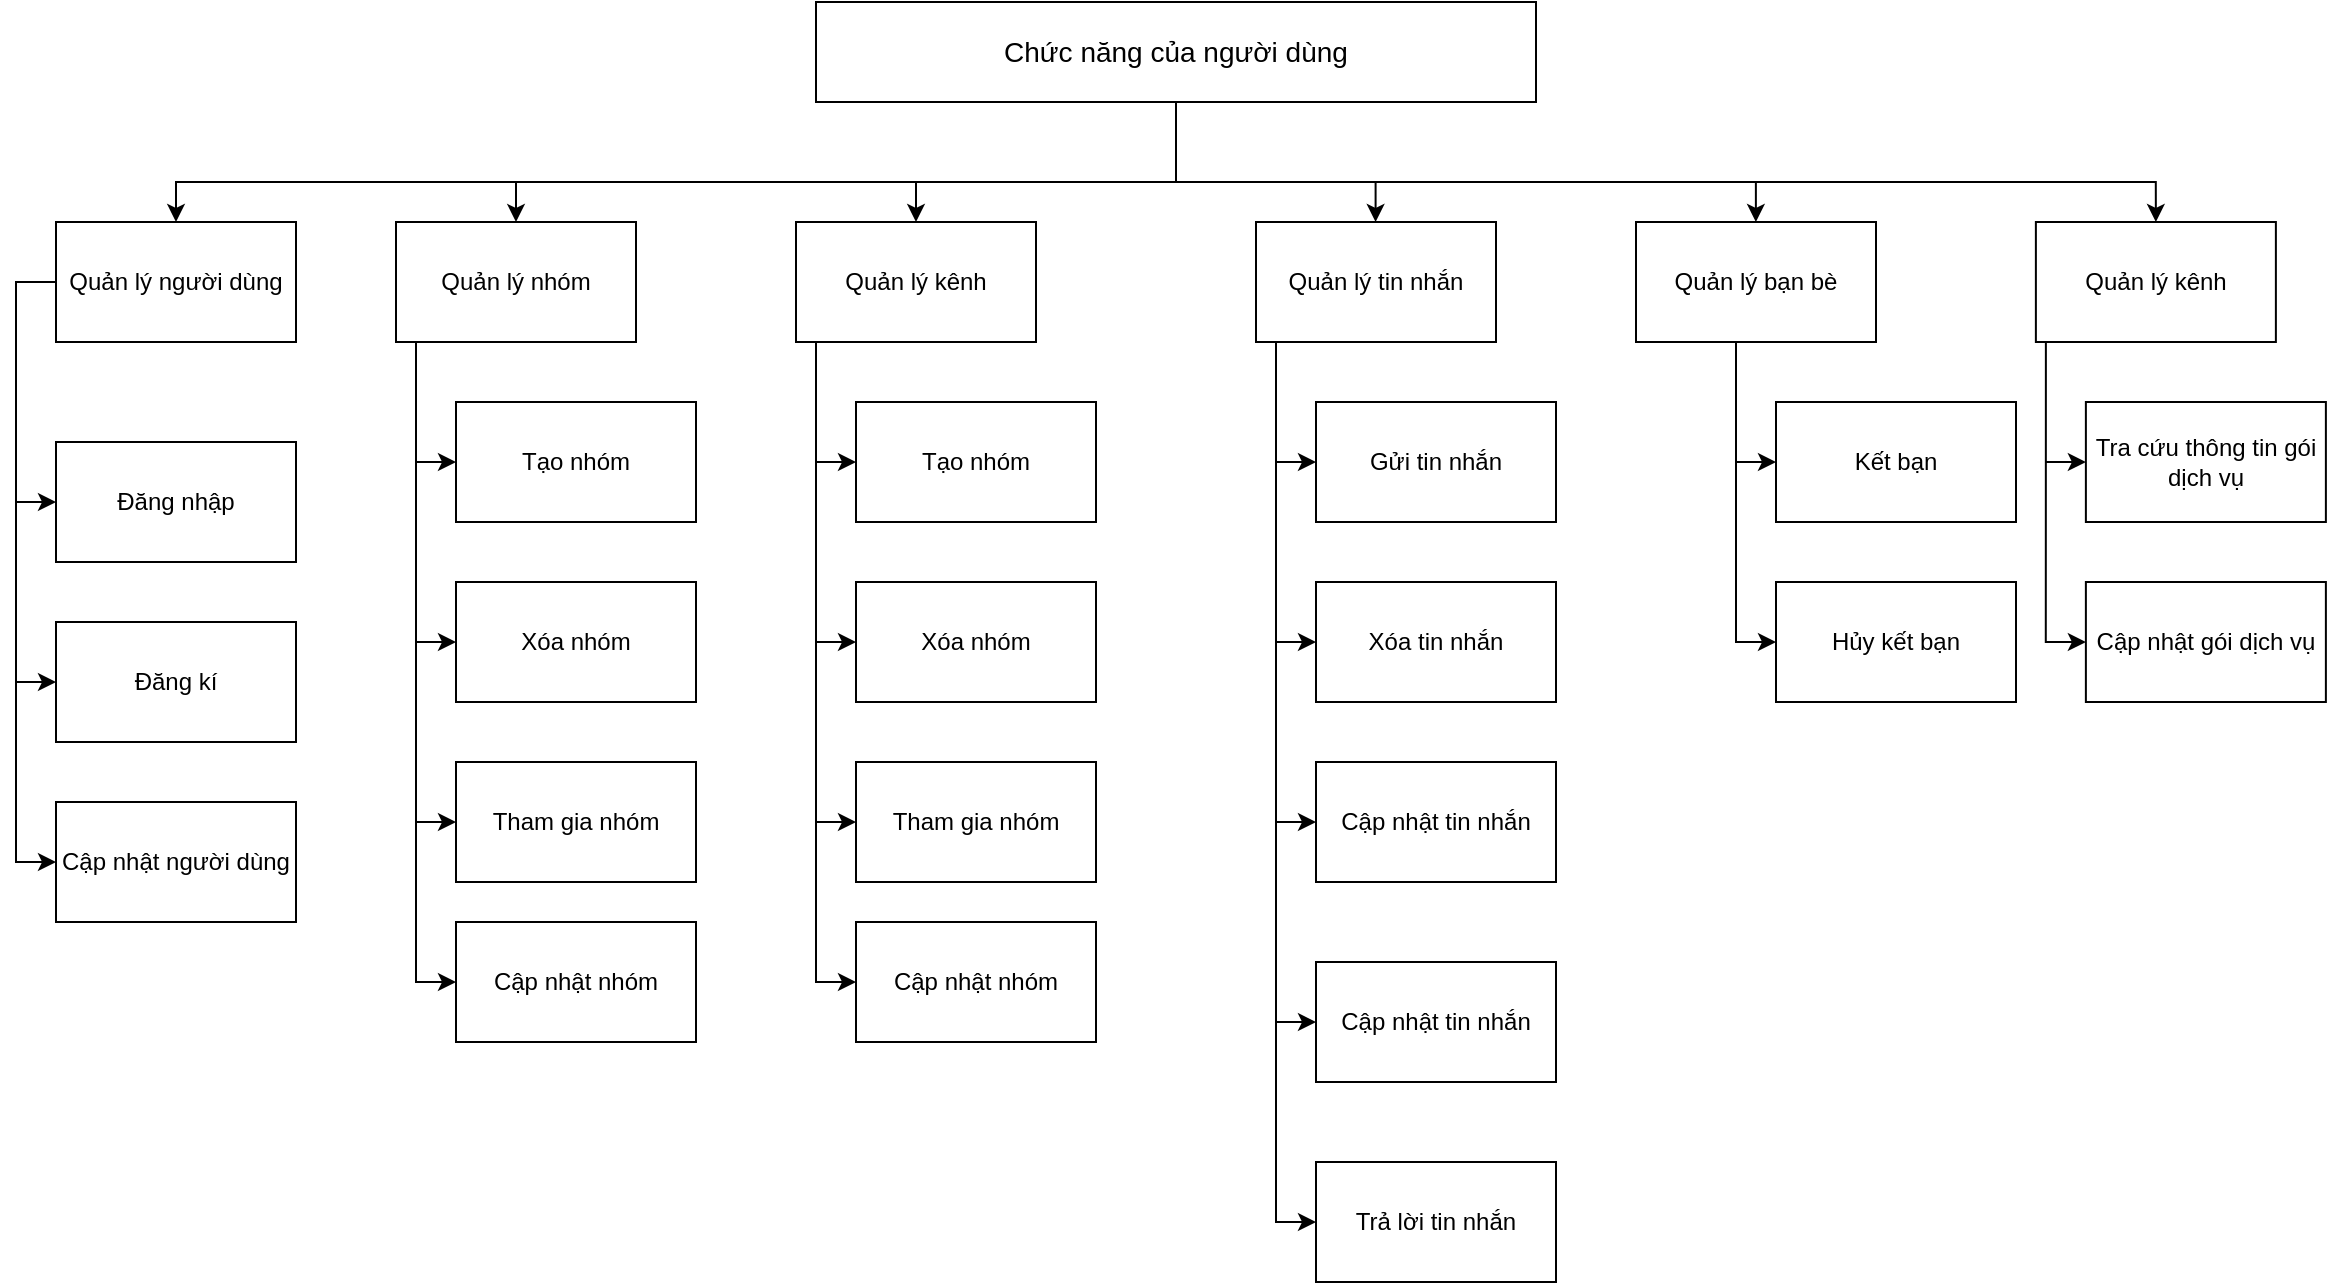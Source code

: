 <mxfile version="24.4.4" type="github">
  <diagram name="Page-1" id="b98fa263-6416-c6ec-5b7d-78bf54ef71d0">
    <mxGraphModel dx="1688" dy="875" grid="1" gridSize="10" guides="1" tooltips="1" connect="1" arrows="1" fold="1" page="1" pageScale="1.5" pageWidth="1169" pageHeight="826" background="none" math="0" shadow="0">
      <root>
        <mxCell id="0" style=";html=1;" />
        <mxCell id="1" style=";html=1;" parent="0" />
        <mxCell id="2t69ATgE38H-RgzgNJfz-4" style="edgeStyle=orthogonalEdgeStyle;rounded=0;orthogonalLoop=1;jettySize=auto;html=1;" edge="1" parent="1" source="Tvb6JHg-_AOWFNuAXbLU-2" target="Tvb6JHg-_AOWFNuAXbLU-4">
          <mxGeometry relative="1" as="geometry">
            <Array as="points">
              <mxPoint x="600" y="110" />
              <mxPoint x="100" y="110" />
            </Array>
          </mxGeometry>
        </mxCell>
        <mxCell id="Tvb6JHg-_AOWFNuAXbLU-2" value="&lt;span style=&quot;font-size: 14px;&quot;&gt;Chức năng của người dùng&lt;/span&gt;" style="rounded=0;whiteSpace=wrap;html=1;" parent="1" vertex="1">
          <mxGeometry x="420" y="20" width="360" height="50" as="geometry" />
        </mxCell>
        <mxCell id="Tvb6JHg-_AOWFNuAXbLU-3" style="edgeStyle=orthogonalEdgeStyle;rounded=0;orthogonalLoop=1;jettySize=auto;html=1;" parent="1" source="Tvb6JHg-_AOWFNuAXbLU-4" target="Tvb6JHg-_AOWFNuAXbLU-5" edge="1">
          <mxGeometry relative="1" as="geometry">
            <mxPoint x="20" y="450" as="targetPoint" />
            <Array as="points">
              <mxPoint x="20" y="450" />
            </Array>
          </mxGeometry>
        </mxCell>
        <mxCell id="Tvb6JHg-_AOWFNuAXbLU-4" value="Quản lý người dùng" style="rounded=0;whiteSpace=wrap;html=1;" parent="1" vertex="1">
          <mxGeometry x="40" y="130" width="120" height="60" as="geometry" />
        </mxCell>
        <mxCell id="Tvb6JHg-_AOWFNuAXbLU-5" value="Cập nhật người dùng" style="rounded=0;whiteSpace=wrap;html=1;" parent="1" vertex="1">
          <mxGeometry x="40" y="420" width="120" height="60" as="geometry" />
        </mxCell>
        <mxCell id="Tvb6JHg-_AOWFNuAXbLU-6" value="Đăng kí" style="rounded=0;whiteSpace=wrap;html=1;" parent="1" vertex="1">
          <mxGeometry x="40" y="330" width="120" height="60" as="geometry" />
        </mxCell>
        <mxCell id="Tvb6JHg-_AOWFNuAXbLU-7" value="Đăng nhập" style="rounded=0;whiteSpace=wrap;html=1;" parent="1" vertex="1">
          <mxGeometry x="40" y="240" width="120" height="60" as="geometry" />
        </mxCell>
        <mxCell id="Tvb6JHg-_AOWFNuAXbLU-8" value="" style="endArrow=classic;html=1;rounded=0;entryX=0;entryY=0.5;entryDx=0;entryDy=0;" parent="1" target="Tvb6JHg-_AOWFNuAXbLU-6" edge="1">
          <mxGeometry width="50" height="50" relative="1" as="geometry">
            <mxPoint x="20" y="360" as="sourcePoint" />
            <mxPoint x="400" y="390" as="targetPoint" />
          </mxGeometry>
        </mxCell>
        <mxCell id="Tvb6JHg-_AOWFNuAXbLU-9" value="" style="endArrow=classic;html=1;rounded=0;entryX=0;entryY=0.5;entryDx=0;entryDy=0;" parent="1" target="Tvb6JHg-_AOWFNuAXbLU-7" edge="1">
          <mxGeometry width="50" height="50" relative="1" as="geometry">
            <mxPoint x="20" y="270" as="sourcePoint" />
            <mxPoint x="50" y="370" as="targetPoint" />
          </mxGeometry>
        </mxCell>
        <mxCell id="Tvb6JHg-_AOWFNuAXbLU-10" value="Quản lý nhóm" style="rounded=0;whiteSpace=wrap;html=1;" parent="1" vertex="1">
          <mxGeometry x="210" y="130" width="120" height="60" as="geometry" />
        </mxCell>
        <mxCell id="Tvb6JHg-_AOWFNuAXbLU-11" value="" style="endArrow=classic;html=1;rounded=0;entryX=0.5;entryY=0;entryDx=0;entryDy=0;" parent="1" target="Tvb6JHg-_AOWFNuAXbLU-10" edge="1">
          <mxGeometry width="50" height="50" relative="1" as="geometry">
            <mxPoint x="270" y="110" as="sourcePoint" />
            <mxPoint x="400" y="110" as="targetPoint" />
          </mxGeometry>
        </mxCell>
        <mxCell id="Tvb6JHg-_AOWFNuAXbLU-12" style="edgeStyle=orthogonalEdgeStyle;rounded=0;orthogonalLoop=1;jettySize=auto;html=1;exitX=0.5;exitY=1;exitDx=0;exitDy=0;entryX=0.5;entryY=0;entryDx=0;entryDy=0;" parent="1" source="Tvb6JHg-_AOWFNuAXbLU-2" target="Tvb6JHg-_AOWFNuAXbLU-14" edge="1">
          <mxGeometry relative="1" as="geometry">
            <mxPoint x="730" y="120" as="targetPoint" />
            <mxPoint x="452" y="90" as="sourcePoint" />
            <Array as="points">
              <mxPoint x="600" y="70" />
              <mxPoint x="600" y="110" />
              <mxPoint x="1090" y="110" />
            </Array>
          </mxGeometry>
        </mxCell>
        <mxCell id="Tvb6JHg-_AOWFNuAXbLU-13" value="Quản lý bạn bè" style="rounded=0;whiteSpace=wrap;html=1;" parent="1" vertex="1">
          <mxGeometry x="830" y="130" width="120" height="60" as="geometry" />
        </mxCell>
        <mxCell id="Tvb6JHg-_AOWFNuAXbLU-14" value="Quản lý kênh" style="rounded=0;whiteSpace=wrap;html=1;" parent="1" vertex="1">
          <mxGeometry x="1029.94" y="130" width="120" height="60" as="geometry" />
        </mxCell>
        <mxCell id="Tvb6JHg-_AOWFNuAXbLU-16" style="edgeStyle=orthogonalEdgeStyle;rounded=0;orthogonalLoop=1;jettySize=auto;html=1;entryX=0;entryY=0.5;entryDx=0;entryDy=0;" parent="1" target="Tvb6JHg-_AOWFNuAXbLU-24" edge="1">
          <mxGeometry relative="1" as="geometry">
            <mxPoint x="240" y="590" as="targetPoint" />
            <mxPoint x="220" y="190" as="sourcePoint" />
            <Array as="points">
              <mxPoint x="220" y="510" />
            </Array>
          </mxGeometry>
        </mxCell>
        <mxCell id="Tvb6JHg-_AOWFNuAXbLU-18" value="Xóa nhóm" style="rounded=0;whiteSpace=wrap;html=1;" parent="1" vertex="1">
          <mxGeometry x="240" y="310" width="120" height="60" as="geometry" />
        </mxCell>
        <mxCell id="Tvb6JHg-_AOWFNuAXbLU-19" value="Tạo nhóm" style="rounded=0;whiteSpace=wrap;html=1;" parent="1" vertex="1">
          <mxGeometry x="240" y="220" width="120" height="60" as="geometry" />
        </mxCell>
        <mxCell id="Tvb6JHg-_AOWFNuAXbLU-20" value="" style="endArrow=classic;html=1;rounded=0;entryX=0;entryY=0.5;entryDx=0;entryDy=0;" parent="1" target="Tvb6JHg-_AOWFNuAXbLU-18" edge="1">
          <mxGeometry width="50" height="50" relative="1" as="geometry">
            <mxPoint x="220" y="340" as="sourcePoint" />
            <mxPoint x="600" y="370" as="targetPoint" />
          </mxGeometry>
        </mxCell>
        <mxCell id="Tvb6JHg-_AOWFNuAXbLU-21" value="" style="endArrow=classic;html=1;rounded=0;entryX=0;entryY=0.5;entryDx=0;entryDy=0;" parent="1" target="Tvb6JHg-_AOWFNuAXbLU-19" edge="1">
          <mxGeometry width="50" height="50" relative="1" as="geometry">
            <mxPoint x="220" y="250" as="sourcePoint" />
            <mxPoint x="250" y="350" as="targetPoint" />
          </mxGeometry>
        </mxCell>
        <mxCell id="Tvb6JHg-_AOWFNuAXbLU-22" value="Tham gia nhóm" style="rounded=0;whiteSpace=wrap;html=1;" parent="1" vertex="1">
          <mxGeometry x="240" y="400" width="120" height="60" as="geometry" />
        </mxCell>
        <mxCell id="Tvb6JHg-_AOWFNuAXbLU-23" value="" style="endArrow=classic;html=1;rounded=0;entryX=0;entryY=0.5;entryDx=0;entryDy=0;" parent="1" target="Tvb6JHg-_AOWFNuAXbLU-22" edge="1">
          <mxGeometry width="50" height="50" relative="1" as="geometry">
            <mxPoint x="220" y="430" as="sourcePoint" />
            <mxPoint x="600" y="460" as="targetPoint" />
          </mxGeometry>
        </mxCell>
        <mxCell id="Tvb6JHg-_AOWFNuAXbLU-24" value="Cập nhật nhóm" style="rounded=0;whiteSpace=wrap;html=1;" parent="1" vertex="1">
          <mxGeometry x="240" y="480" width="120" height="60" as="geometry" />
        </mxCell>
        <mxCell id="Tvb6JHg-_AOWFNuAXbLU-26" style="edgeStyle=orthogonalEdgeStyle;rounded=0;orthogonalLoop=1;jettySize=auto;html=1;entryX=0;entryY=0.5;entryDx=0;entryDy=0;" parent="1" target="Tvb6JHg-_AOWFNuAXbLU-27" edge="1">
          <mxGeometry relative="1" as="geometry">
            <mxPoint x="1054.94" y="430" as="targetPoint" />
            <mxPoint x="1034.94" y="190" as="sourcePoint" />
            <Array as="points">
              <mxPoint x="1034.94" y="340" />
            </Array>
          </mxGeometry>
        </mxCell>
        <mxCell id="Tvb6JHg-_AOWFNuAXbLU-27" value="Cập nhật gói dịch vụ" style="rounded=0;whiteSpace=wrap;html=1;" parent="1" vertex="1">
          <mxGeometry x="1054.94" y="310" width="120" height="60" as="geometry" />
        </mxCell>
        <mxCell id="Tvb6JHg-_AOWFNuAXbLU-28" value="Tra cứu thông tin gói dịch vụ" style="rounded=0;whiteSpace=wrap;html=1;" parent="1" vertex="1">
          <mxGeometry x="1054.94" y="220" width="120" height="60" as="geometry" />
        </mxCell>
        <mxCell id="Tvb6JHg-_AOWFNuAXbLU-29" value="" style="endArrow=classic;html=1;rounded=0;entryX=0;entryY=0.5;entryDx=0;entryDy=0;" parent="1" target="Tvb6JHg-_AOWFNuAXbLU-28" edge="1">
          <mxGeometry width="50" height="50" relative="1" as="geometry">
            <mxPoint x="1034.94" y="250" as="sourcePoint" />
            <mxPoint x="1064.94" y="350" as="targetPoint" />
          </mxGeometry>
        </mxCell>
        <mxCell id="Tvb6JHg-_AOWFNuAXbLU-30" style="edgeStyle=orthogonalEdgeStyle;rounded=0;orthogonalLoop=1;jettySize=auto;html=1;entryX=0;entryY=0.5;entryDx=0;entryDy=0;" parent="1" target="Tvb6JHg-_AOWFNuAXbLU-31" edge="1">
          <mxGeometry relative="1" as="geometry">
            <mxPoint x="900" y="430" as="targetPoint" />
            <mxPoint x="880" y="190" as="sourcePoint" />
            <Array as="points">
              <mxPoint x="880" y="340" />
            </Array>
          </mxGeometry>
        </mxCell>
        <mxCell id="Tvb6JHg-_AOWFNuAXbLU-31" value="Hủy kết bạn" style="rounded=0;whiteSpace=wrap;html=1;" parent="1" vertex="1">
          <mxGeometry x="900" y="310" width="120" height="60" as="geometry" />
        </mxCell>
        <mxCell id="Tvb6JHg-_AOWFNuAXbLU-32" value="Kết bạn" style="rounded=0;whiteSpace=wrap;html=1;" parent="1" vertex="1">
          <mxGeometry x="900" y="220" width="120" height="60" as="geometry" />
        </mxCell>
        <mxCell id="Tvb6JHg-_AOWFNuAXbLU-33" value="" style="endArrow=classic;html=1;rounded=0;entryX=0;entryY=0.5;entryDx=0;entryDy=0;" parent="1" target="Tvb6JHg-_AOWFNuAXbLU-32" edge="1">
          <mxGeometry width="50" height="50" relative="1" as="geometry">
            <mxPoint x="880" y="250" as="sourcePoint" />
            <mxPoint x="910" y="350" as="targetPoint" />
          </mxGeometry>
        </mxCell>
        <mxCell id="2t69ATgE38H-RgzgNJfz-2" value="" style="endArrow=classic;html=1;rounded=0;entryX=0.5;entryY=0;entryDx=0;entryDy=0;" edge="1" parent="1">
          <mxGeometry width="50" height="50" relative="1" as="geometry">
            <mxPoint x="889.94" y="110" as="sourcePoint" />
            <mxPoint x="889.94" y="130" as="targetPoint" />
          </mxGeometry>
        </mxCell>
        <mxCell id="2t69ATgE38H-RgzgNJfz-5" value="Quản lý tin nhắn" style="rounded=0;whiteSpace=wrap;html=1;" vertex="1" parent="1">
          <mxGeometry x="640" y="130" width="120" height="60" as="geometry" />
        </mxCell>
        <mxCell id="2t69ATgE38H-RgzgNJfz-6" style="edgeStyle=orthogonalEdgeStyle;rounded=0;orthogonalLoop=1;jettySize=auto;html=1;entryX=0;entryY=0.5;entryDx=0;entryDy=0;" edge="1" parent="1" target="2t69ATgE38H-RgzgNJfz-13">
          <mxGeometry relative="1" as="geometry">
            <mxPoint x="670" y="590" as="targetPoint" />
            <mxPoint x="650" y="190" as="sourcePoint" />
            <Array as="points">
              <mxPoint x="650" y="630" />
            </Array>
          </mxGeometry>
        </mxCell>
        <mxCell id="2t69ATgE38H-RgzgNJfz-7" value="Xóa tin nhắn" style="rounded=0;whiteSpace=wrap;html=1;" vertex="1" parent="1">
          <mxGeometry x="670" y="310" width="120" height="60" as="geometry" />
        </mxCell>
        <mxCell id="2t69ATgE38H-RgzgNJfz-8" value="Gửi tin nhắn" style="rounded=0;whiteSpace=wrap;html=1;" vertex="1" parent="1">
          <mxGeometry x="670" y="220" width="120" height="60" as="geometry" />
        </mxCell>
        <mxCell id="2t69ATgE38H-RgzgNJfz-9" value="" style="endArrow=classic;html=1;rounded=0;entryX=0;entryY=0.5;entryDx=0;entryDy=0;" edge="1" parent="1" target="2t69ATgE38H-RgzgNJfz-7">
          <mxGeometry width="50" height="50" relative="1" as="geometry">
            <mxPoint x="650" y="340" as="sourcePoint" />
            <mxPoint x="1030" y="370" as="targetPoint" />
          </mxGeometry>
        </mxCell>
        <mxCell id="2t69ATgE38H-RgzgNJfz-10" value="" style="endArrow=classic;html=1;rounded=0;entryX=0;entryY=0.5;entryDx=0;entryDy=0;" edge="1" parent="1" target="2t69ATgE38H-RgzgNJfz-8">
          <mxGeometry width="50" height="50" relative="1" as="geometry">
            <mxPoint x="650" y="250" as="sourcePoint" />
            <mxPoint x="680" y="350" as="targetPoint" />
          </mxGeometry>
        </mxCell>
        <mxCell id="2t69ATgE38H-RgzgNJfz-11" value="Cập nhật tin nhắn" style="rounded=0;whiteSpace=wrap;html=1;" vertex="1" parent="1">
          <mxGeometry x="670" y="400" width="120" height="60" as="geometry" />
        </mxCell>
        <mxCell id="2t69ATgE38H-RgzgNJfz-12" value="" style="endArrow=classic;html=1;rounded=0;entryX=0;entryY=0.5;entryDx=0;entryDy=0;" edge="1" parent="1" target="2t69ATgE38H-RgzgNJfz-11">
          <mxGeometry width="50" height="50" relative="1" as="geometry">
            <mxPoint x="650" y="430" as="sourcePoint" />
            <mxPoint x="1030" y="460" as="targetPoint" />
          </mxGeometry>
        </mxCell>
        <mxCell id="2t69ATgE38H-RgzgNJfz-13" value="Trả lời tin nhắn" style="rounded=0;whiteSpace=wrap;html=1;" vertex="1" parent="1">
          <mxGeometry x="670" y="600" width="120" height="60" as="geometry" />
        </mxCell>
        <mxCell id="2t69ATgE38H-RgzgNJfz-14" value="Cập nhật tin nhắn" style="rounded=0;whiteSpace=wrap;html=1;" vertex="1" parent="1">
          <mxGeometry x="670" y="500" width="120" height="60" as="geometry" />
        </mxCell>
        <mxCell id="2t69ATgE38H-RgzgNJfz-15" value="" style="endArrow=classic;html=1;rounded=0;entryX=0;entryY=0.5;entryDx=0;entryDy=0;" edge="1" parent="1" target="2t69ATgE38H-RgzgNJfz-14">
          <mxGeometry width="50" height="50" relative="1" as="geometry">
            <mxPoint x="650" y="530" as="sourcePoint" />
            <mxPoint x="1030" y="560" as="targetPoint" />
          </mxGeometry>
        </mxCell>
        <mxCell id="2t69ATgE38H-RgzgNJfz-19" value="" style="endArrow=classic;html=1;rounded=0;entryX=0.5;entryY=0;entryDx=0;entryDy=0;" edge="1" parent="1">
          <mxGeometry width="50" height="50" relative="1" as="geometry">
            <mxPoint x="699.8" y="110" as="sourcePoint" />
            <mxPoint x="699.8" y="130" as="targetPoint" />
          </mxGeometry>
        </mxCell>
        <mxCell id="2t69ATgE38H-RgzgNJfz-20" value="Quản lý kênh" style="rounded=0;whiteSpace=wrap;html=1;" vertex="1" parent="1">
          <mxGeometry x="410" y="130" width="120" height="60" as="geometry" />
        </mxCell>
        <mxCell id="2t69ATgE38H-RgzgNJfz-21" value="" style="endArrow=classic;html=1;rounded=0;entryX=0.5;entryY=0;entryDx=0;entryDy=0;" edge="1" parent="1" target="2t69ATgE38H-RgzgNJfz-20">
          <mxGeometry width="50" height="50" relative="1" as="geometry">
            <mxPoint x="470" y="110" as="sourcePoint" />
            <mxPoint x="600" y="110" as="targetPoint" />
          </mxGeometry>
        </mxCell>
        <mxCell id="2t69ATgE38H-RgzgNJfz-22" style="edgeStyle=orthogonalEdgeStyle;rounded=0;orthogonalLoop=1;jettySize=auto;html=1;entryX=0;entryY=0.5;entryDx=0;entryDy=0;" edge="1" parent="1" target="2t69ATgE38H-RgzgNJfz-29">
          <mxGeometry relative="1" as="geometry">
            <mxPoint x="440" y="590" as="targetPoint" />
            <mxPoint x="420" y="190" as="sourcePoint" />
            <Array as="points">
              <mxPoint x="420" y="510" />
            </Array>
          </mxGeometry>
        </mxCell>
        <mxCell id="2t69ATgE38H-RgzgNJfz-23" value="Xóa nhóm" style="rounded=0;whiteSpace=wrap;html=1;" vertex="1" parent="1">
          <mxGeometry x="440" y="310" width="120" height="60" as="geometry" />
        </mxCell>
        <mxCell id="2t69ATgE38H-RgzgNJfz-24" value="Tạo nhóm" style="rounded=0;whiteSpace=wrap;html=1;" vertex="1" parent="1">
          <mxGeometry x="440" y="220" width="120" height="60" as="geometry" />
        </mxCell>
        <mxCell id="2t69ATgE38H-RgzgNJfz-25" value="" style="endArrow=classic;html=1;rounded=0;entryX=0;entryY=0.5;entryDx=0;entryDy=0;" edge="1" parent="1" target="2t69ATgE38H-RgzgNJfz-23">
          <mxGeometry width="50" height="50" relative="1" as="geometry">
            <mxPoint x="420" y="340" as="sourcePoint" />
            <mxPoint x="800" y="370" as="targetPoint" />
          </mxGeometry>
        </mxCell>
        <mxCell id="2t69ATgE38H-RgzgNJfz-26" value="" style="endArrow=classic;html=1;rounded=0;entryX=0;entryY=0.5;entryDx=0;entryDy=0;" edge="1" parent="1" target="2t69ATgE38H-RgzgNJfz-24">
          <mxGeometry width="50" height="50" relative="1" as="geometry">
            <mxPoint x="420" y="250" as="sourcePoint" />
            <mxPoint x="450" y="350" as="targetPoint" />
          </mxGeometry>
        </mxCell>
        <mxCell id="2t69ATgE38H-RgzgNJfz-27" value="Tham gia nhóm" style="rounded=0;whiteSpace=wrap;html=1;" vertex="1" parent="1">
          <mxGeometry x="440" y="400" width="120" height="60" as="geometry" />
        </mxCell>
        <mxCell id="2t69ATgE38H-RgzgNJfz-28" value="" style="endArrow=classic;html=1;rounded=0;entryX=0;entryY=0.5;entryDx=0;entryDy=0;" edge="1" parent="1" target="2t69ATgE38H-RgzgNJfz-27">
          <mxGeometry width="50" height="50" relative="1" as="geometry">
            <mxPoint x="420" y="430" as="sourcePoint" />
            <mxPoint x="800" y="460" as="targetPoint" />
          </mxGeometry>
        </mxCell>
        <mxCell id="2t69ATgE38H-RgzgNJfz-29" value="Cập nhật nhóm" style="rounded=0;whiteSpace=wrap;html=1;" vertex="1" parent="1">
          <mxGeometry x="440" y="480" width="120" height="60" as="geometry" />
        </mxCell>
      </root>
    </mxGraphModel>
  </diagram>
</mxfile>
